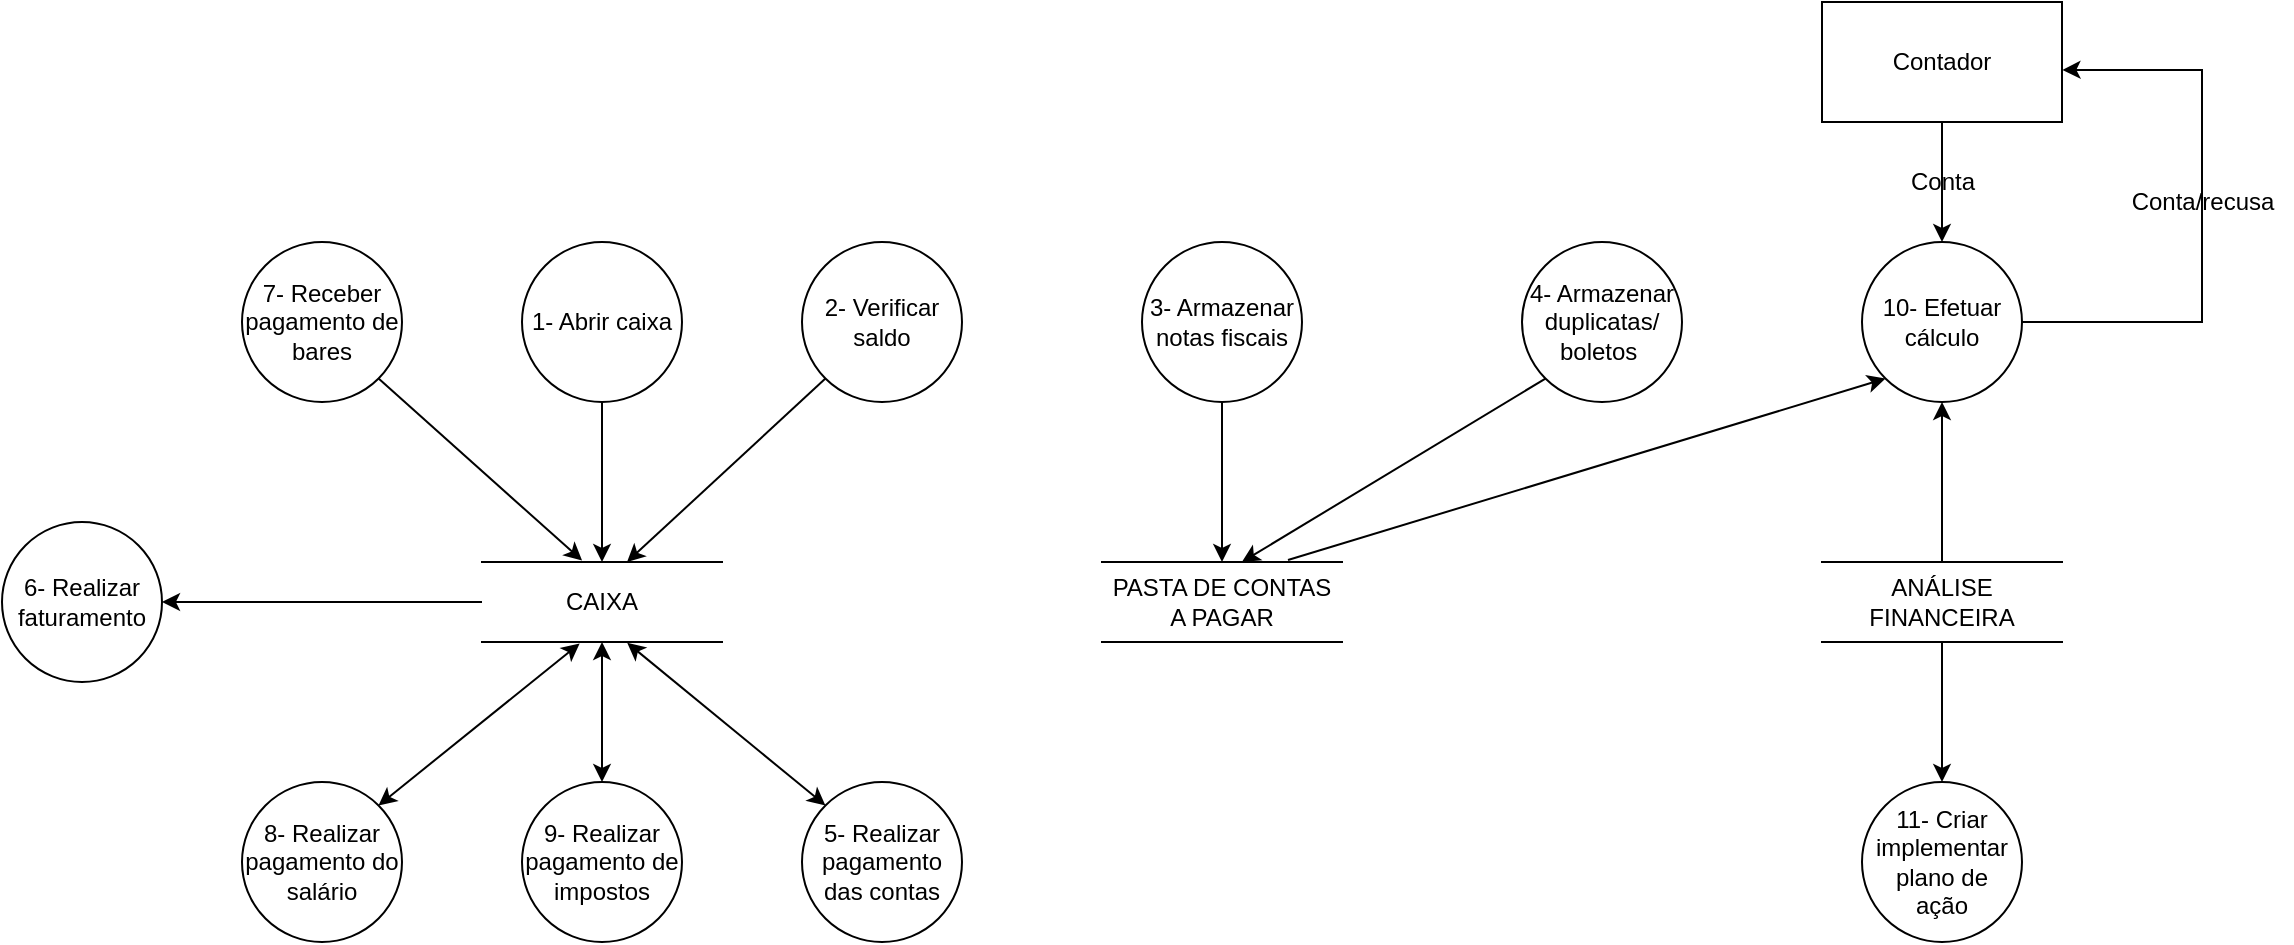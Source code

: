 <mxfile version="12.8.5" type="device"><diagram id="GbOz0Nd0qkdgYAGftv0R" name="Page-1"><mxGraphModel dx="2150" dy="247" grid="1" gridSize="10" guides="1" tooltips="1" connect="1" arrows="1" fold="1" page="1" pageScale="1" pageWidth="827" pageHeight="1169" math="0" shadow="0"><root><mxCell id="0"/><mxCell id="1" parent="0"/><mxCell id="bYGQxbnbJjQR9nTMSgg3-47" style="edgeStyle=orthogonalEdgeStyle;rounded=0;orthogonalLoop=1;jettySize=auto;html=1;exitX=0.5;exitY=1;exitDx=0;exitDy=0;entryX=0.5;entryY=0;entryDx=0;entryDy=0;startArrow=none;startFill=0;" edge="1" parent="1" source="bYGQxbnbJjQR9nTMSgg3-1" target="bYGQxbnbJjQR9nTMSgg3-12"><mxGeometry relative="1" as="geometry"><Array as="points"><mxPoint x="70" y="250"/><mxPoint x="70" y="250"/></Array></mxGeometry></mxCell><mxCell id="bYGQxbnbJjQR9nTMSgg3-1" value="Contador" style="rounded=0;whiteSpace=wrap;html=1;" vertex="1" parent="1"><mxGeometry x="10" y="160" width="120" height="60" as="geometry"/></mxCell><mxCell id="bYGQxbnbJjQR9nTMSgg3-20" value="" style="edgeStyle=orthogonalEdgeStyle;rounded=0;orthogonalLoop=1;jettySize=auto;html=1;" edge="1" parent="1" source="bYGQxbnbJjQR9nTMSgg3-2" target="bYGQxbnbJjQR9nTMSgg3-3"><mxGeometry relative="1" as="geometry"/></mxCell><mxCell id="bYGQxbnbJjQR9nTMSgg3-2" value="1- Abrir caixa" style="ellipse;whiteSpace=wrap;html=1;aspect=fixed;" vertex="1" parent="1"><mxGeometry x="-640" y="280" width="80" height="80" as="geometry"/></mxCell><mxCell id="bYGQxbnbJjQR9nTMSgg3-3" value="CAIXA" style="shape=partialRectangle;whiteSpace=wrap;html=1;left=0;right=0;fillColor=none;" vertex="1" parent="1"><mxGeometry x="-660" y="440" width="120" height="40" as="geometry"/></mxCell><mxCell id="bYGQxbnbJjQR9nTMSgg3-35" style="edgeStyle=orthogonalEdgeStyle;rounded=0;orthogonalLoop=1;jettySize=auto;html=1;exitX=0.5;exitY=1;exitDx=0;exitDy=0;entryX=0.5;entryY=0;entryDx=0;entryDy=0;startArrow=none;startFill=0;" edge="1" parent="1" source="bYGQxbnbJjQR9nTMSgg3-6" target="bYGQxbnbJjQR9nTMSgg3-19"><mxGeometry relative="1" as="geometry"/></mxCell><mxCell id="bYGQxbnbJjQR9nTMSgg3-6" value="3- Armazenar notas fiscais" style="ellipse;whiteSpace=wrap;html=1;aspect=fixed;" vertex="1" parent="1"><mxGeometry x="-330" y="280" width="80" height="80" as="geometry"/></mxCell><mxCell id="bYGQxbnbJjQR9nTMSgg3-7" value="4- Armazenar duplicatas/&lt;br&gt;boletos&amp;nbsp;" style="ellipse;whiteSpace=wrap;html=1;aspect=fixed;" vertex="1" parent="1"><mxGeometry x="-140" y="280" width="80" height="80" as="geometry"/></mxCell><mxCell id="bYGQxbnbJjQR9nTMSgg3-8" value="2- Verificar saldo" style="ellipse;whiteSpace=wrap;html=1;aspect=fixed;" vertex="1" parent="1"><mxGeometry x="-500" y="280" width="80" height="80" as="geometry"/></mxCell><mxCell id="bYGQxbnbJjQR9nTMSgg3-9" value="5- Realizar pagamento das contas" style="ellipse;whiteSpace=wrap;html=1;aspect=fixed;" vertex="1" parent="1"><mxGeometry x="-500" y="550" width="80" height="80" as="geometry"/></mxCell><mxCell id="bYGQxbnbJjQR9nTMSgg3-10" value="6- Realizar faturamento" style="ellipse;whiteSpace=wrap;html=1;aspect=fixed;" vertex="1" parent="1"><mxGeometry x="-900" y="420" width="80" height="80" as="geometry"/></mxCell><mxCell id="bYGQxbnbJjQR9nTMSgg3-11" value="7- Receber pagamento de bares" style="ellipse;whiteSpace=wrap;html=1;aspect=fixed;" vertex="1" parent="1"><mxGeometry x="-780" y="280" width="80" height="80" as="geometry"/></mxCell><mxCell id="bYGQxbnbJjQR9nTMSgg3-44" style="edgeStyle=orthogonalEdgeStyle;rounded=0;orthogonalLoop=1;jettySize=auto;html=1;exitX=0.5;exitY=0;exitDx=0;exitDy=0;startArrow=none;startFill=0;entryX=0.5;entryY=1;entryDx=0;entryDy=0;" edge="1" parent="1" source="bYGQxbnbJjQR9nTMSgg3-38" target="bYGQxbnbJjQR9nTMSgg3-12"><mxGeometry relative="1" as="geometry"><mxPoint x="70" y="410" as="sourcePoint"/></mxGeometry></mxCell><mxCell id="bYGQxbnbJjQR9nTMSgg3-48" style="edgeStyle=orthogonalEdgeStyle;rounded=0;orthogonalLoop=1;jettySize=auto;html=1;exitX=1;exitY=0.5;exitDx=0;exitDy=0;startArrow=none;startFill=0;entryX=1.002;entryY=0.567;entryDx=0;entryDy=0;entryPerimeter=0;" edge="1" parent="1" source="bYGQxbnbJjQR9nTMSgg3-12" target="bYGQxbnbJjQR9nTMSgg3-1"><mxGeometry relative="1" as="geometry"><mxPoint x="190" y="180" as="targetPoint"/><Array as="points"><mxPoint x="200" y="320"/><mxPoint x="200" y="194"/><mxPoint x="132" y="194"/></Array></mxGeometry></mxCell><mxCell id="bYGQxbnbJjQR9nTMSgg3-12" value="10- Efetuar cálculo" style="ellipse;whiteSpace=wrap;html=1;aspect=fixed;" vertex="1" parent="1"><mxGeometry x="30" y="280" width="80" height="80" as="geometry"/></mxCell><mxCell id="bYGQxbnbJjQR9nTMSgg3-13" value="8- Realizar pagamento do salário" style="ellipse;whiteSpace=wrap;html=1;aspect=fixed;" vertex="1" parent="1"><mxGeometry x="-780" y="550" width="80" height="80" as="geometry"/></mxCell><mxCell id="bYGQxbnbJjQR9nTMSgg3-30" value="" style="edgeStyle=orthogonalEdgeStyle;rounded=0;orthogonalLoop=1;jettySize=auto;html=1;startArrow=classic;startFill=1;" edge="1" parent="1" source="bYGQxbnbJjQR9nTMSgg3-14" target="bYGQxbnbJjQR9nTMSgg3-3"><mxGeometry relative="1" as="geometry"/></mxCell><mxCell id="bYGQxbnbJjQR9nTMSgg3-14" value="9- Realizar pagamento de impostos" style="ellipse;whiteSpace=wrap;html=1;aspect=fixed;" vertex="1" parent="1"><mxGeometry x="-640" y="550" width="80" height="80" as="geometry"/></mxCell><mxCell id="bYGQxbnbJjQR9nTMSgg3-45" style="edgeStyle=orthogonalEdgeStyle;rounded=0;orthogonalLoop=1;jettySize=auto;html=1;exitX=0.5;exitY=1;exitDx=0;exitDy=0;entryX=0.5;entryY=0;entryDx=0;entryDy=0;startArrow=none;startFill=0;" edge="1" parent="1" source="bYGQxbnbJjQR9nTMSgg3-38" target="bYGQxbnbJjQR9nTMSgg3-15"><mxGeometry relative="1" as="geometry"/></mxCell><mxCell id="bYGQxbnbJjQR9nTMSgg3-15" value="11- Criar implementar plano de &lt;br&gt;ação" style="ellipse;whiteSpace=wrap;html=1;aspect=fixed;" vertex="1" parent="1"><mxGeometry x="30" y="550" width="80" height="80" as="geometry"/></mxCell><mxCell id="bYGQxbnbJjQR9nTMSgg3-19" value="PASTA DE CONTAS A PAGAR" style="shape=partialRectangle;whiteSpace=wrap;html=1;left=0;right=0;fillColor=none;" vertex="1" parent="1"><mxGeometry x="-350" y="440" width="120" height="40" as="geometry"/></mxCell><mxCell id="bYGQxbnbJjQR9nTMSgg3-24" value="" style="endArrow=classic;html=1;exitX=0;exitY=1;exitDx=0;exitDy=0;" edge="1" parent="1" source="bYGQxbnbJjQR9nTMSgg3-8"><mxGeometry width="50" height="50" relative="1" as="geometry"><mxPoint x="-492.5" y="352" as="sourcePoint"/><mxPoint x="-587.5" y="440" as="targetPoint"/></mxGeometry></mxCell><mxCell id="bYGQxbnbJjQR9nTMSgg3-31" value="" style="endArrow=classic;html=1;exitX=1;exitY=0;exitDx=0;exitDy=0;entryX=0.407;entryY=1.019;entryDx=0;entryDy=0;entryPerimeter=0;startArrow=classic;startFill=1;" edge="1" parent="1" source="bYGQxbnbJjQR9nTMSgg3-13" target="bYGQxbnbJjQR9nTMSgg3-3"><mxGeometry width="50" height="50" relative="1" as="geometry"><mxPoint x="-710" y="560" as="sourcePoint"/><mxPoint x="-620" y="480" as="targetPoint"/></mxGeometry></mxCell><mxCell id="bYGQxbnbJjQR9nTMSgg3-32" value="" style="endArrow=classic;html=1;exitX=0;exitY=0;exitDx=0;exitDy=0;entryX=0.605;entryY=1.01;entryDx=0;entryDy=0;entryPerimeter=0;startArrow=classic;startFill=1;" edge="1" parent="1" source="bYGQxbnbJjQR9nTMSgg3-9" target="bYGQxbnbJjQR9nTMSgg3-3"><mxGeometry width="50" height="50" relative="1" as="geometry"><mxPoint x="-520" y="550" as="sourcePoint"/><mxPoint x="-640" y="460" as="targetPoint"/></mxGeometry></mxCell><mxCell id="bYGQxbnbJjQR9nTMSgg3-37" value="" style="endArrow=classic;html=1;entryX=0.583;entryY=0;entryDx=0;entryDy=0;exitX=0;exitY=1;exitDx=0;exitDy=0;entryPerimeter=0;" edge="1" parent="1" source="bYGQxbnbJjQR9nTMSgg3-7" target="bYGQxbnbJjQR9nTMSgg3-19"><mxGeometry width="50" height="50" relative="1" as="geometry"><mxPoint x="-220" y="390" as="sourcePoint"/><mxPoint x="-270" y="440" as="targetPoint"/></mxGeometry></mxCell><mxCell id="bYGQxbnbJjQR9nTMSgg3-38" value="ANÁLISE FINANCEIRA" style="shape=partialRectangle;whiteSpace=wrap;html=1;left=0;right=0;fillColor=none;" vertex="1" parent="1"><mxGeometry x="10" y="440" width="120" height="40" as="geometry"/></mxCell><mxCell id="bYGQxbnbJjQR9nTMSgg3-39" value="" style="endArrow=classic;html=1;exitX=0;exitY=0.5;exitDx=0;exitDy=0;entryX=1;entryY=0.5;entryDx=0;entryDy=0;" edge="1" parent="1" source="bYGQxbnbJjQR9nTMSgg3-3" target="bYGQxbnbJjQR9nTMSgg3-10"><mxGeometry width="50" height="50" relative="1" as="geometry"><mxPoint x="-632" y="480" as="sourcePoint"/><mxPoint x="-840" y="560" as="targetPoint"/></mxGeometry></mxCell><mxCell id="bYGQxbnbJjQR9nTMSgg3-40" value="" style="endArrow=classic;html=1;entryX=0.417;entryY=-0.018;entryDx=0;entryDy=0;entryPerimeter=0;exitX=1;exitY=1;exitDx=0;exitDy=0;" edge="1" parent="1" source="bYGQxbnbJjQR9nTMSgg3-11" target="bYGQxbnbJjQR9nTMSgg3-3"><mxGeometry width="50" height="50" relative="1" as="geometry"><mxPoint x="-690" y="370" as="sourcePoint"/><mxPoint x="-740" y="420" as="targetPoint"/></mxGeometry></mxCell><mxCell id="bYGQxbnbJjQR9nTMSgg3-43" value="" style="endArrow=classic;html=1;entryX=0;entryY=1;entryDx=0;entryDy=0;exitX=0;exitY=1;exitDx=0;exitDy=0;" edge="1" parent="1" target="bYGQxbnbJjQR9nTMSgg3-12"><mxGeometry width="50" height="50" relative="1" as="geometry"><mxPoint x="-257" y="439" as="sourcePoint"/><mxPoint x="-80" y="410" as="targetPoint"/></mxGeometry></mxCell><mxCell id="bYGQxbnbJjQR9nTMSgg3-50" value="Conta" style="text;html=1;align=center;verticalAlign=middle;resizable=0;points=[];autosize=1;" vertex="1" parent="1"><mxGeometry x="45" y="240" width="50" height="20" as="geometry"/></mxCell><mxCell id="bYGQxbnbJjQR9nTMSgg3-51" value="Conta/recusa" style="text;html=1;align=center;verticalAlign=middle;resizable=0;points=[];autosize=1;" vertex="1" parent="1"><mxGeometry x="155" y="250" width="90" height="20" as="geometry"/></mxCell></root></mxGraphModel></diagram></mxfile>